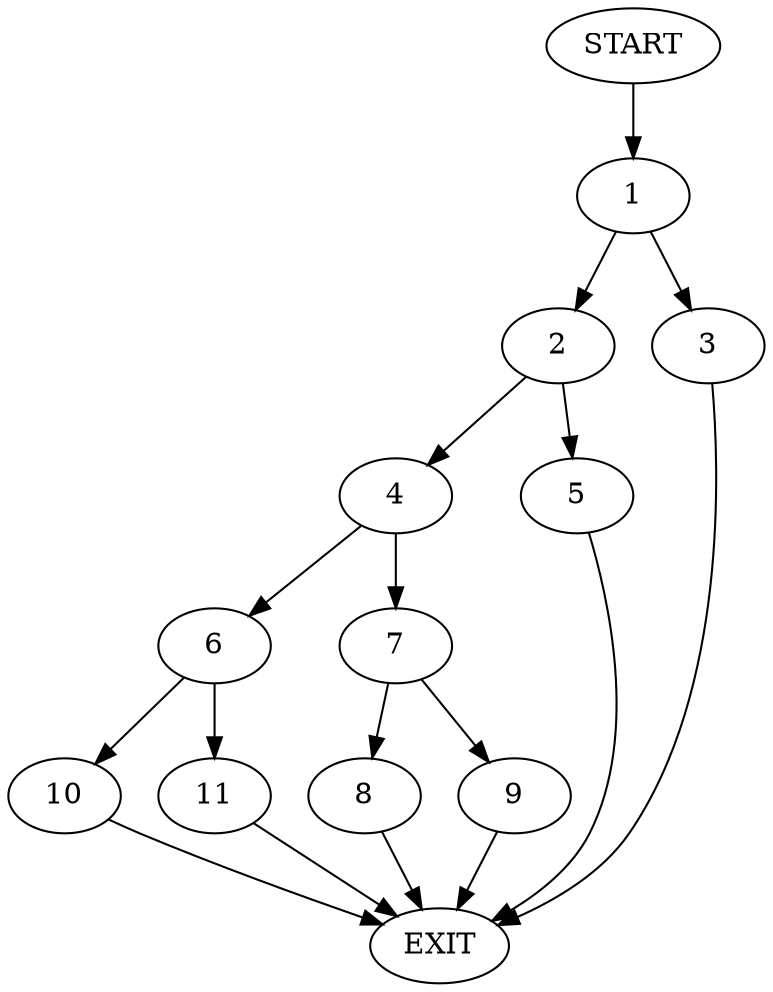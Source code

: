 digraph {
0 [label="START"]
12 [label="EXIT"]
0 -> 1
1 -> 2
1 -> 3
3 -> 12
2 -> 4
2 -> 5
5 -> 12
4 -> 6
4 -> 7
7 -> 8
7 -> 9
6 -> 10
6 -> 11
11 -> 12
10 -> 12
8 -> 12
9 -> 12
}
